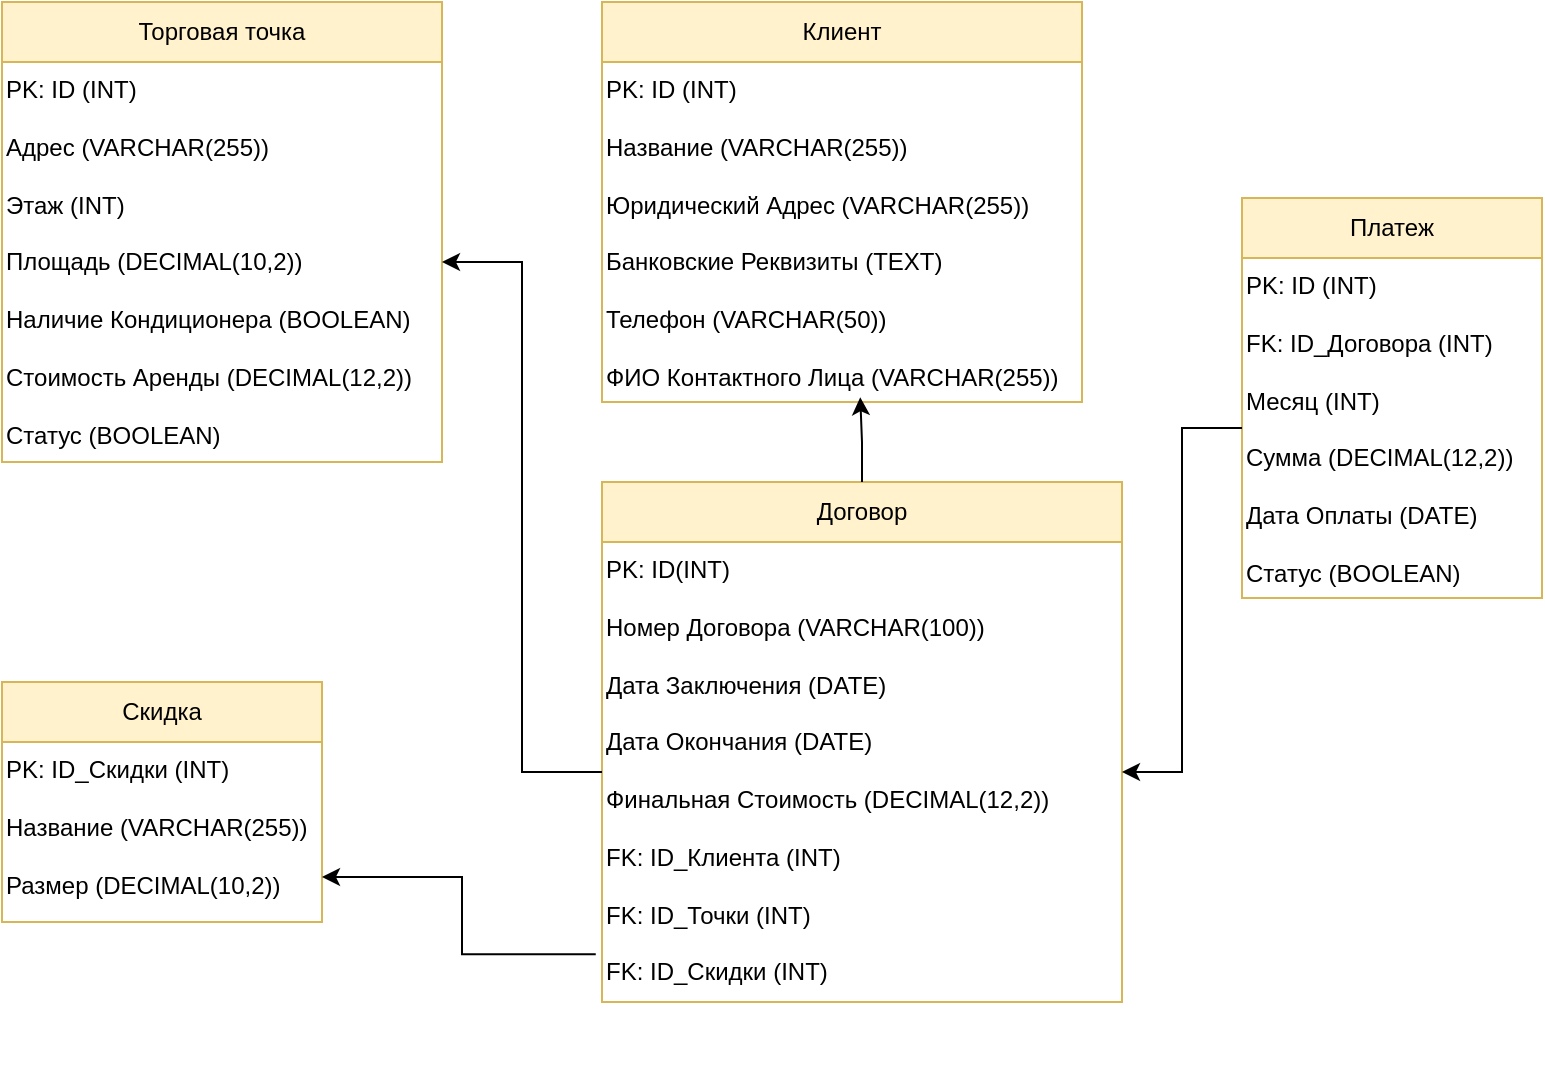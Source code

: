 <mxfile version="28.2.5">
  <diagram name="Страница — 1" id="-HCQYd-Alhwir2zLJ2nG">
    <mxGraphModel dx="983" dy="636" grid="1" gridSize="10" guides="1" tooltips="1" connect="1" arrows="1" fold="1" page="1" pageScale="1" pageWidth="827" pageHeight="583" math="0" shadow="0">
      <root>
        <mxCell id="0" />
        <mxCell id="1" parent="0" />
        <mxCell id="ecy40NdY98hMxa0iWrW1-1" value="Торговая точка" style="swimlane;fontStyle=0;childLayout=stackLayout;horizontal=1;startSize=30;horizontalStack=0;resizeParent=1;resizeParentMax=0;resizeLast=0;collapsible=1;marginBottom=0;whiteSpace=wrap;html=1;fillColor=#fff2cc;strokeColor=#d6b656;" vertex="1" parent="1">
          <mxGeometry x="20" y="20" width="220" height="230" as="geometry">
            <mxRectangle x="80" y="50" width="60" height="30" as="alternateBounds" />
          </mxGeometry>
        </mxCell>
        <mxCell id="ecy40NdY98hMxa0iWrW1-12" value="&lt;div&gt;&lt;div&gt;PK: ID (INT)&lt;/div&gt;&lt;div&gt;&lt;br&gt;&lt;/div&gt;&lt;div&gt;Адрес (VARCHAR(255))&lt;/div&gt;&lt;div&gt;&lt;br&gt;&lt;/div&gt;&lt;div&gt;Этаж (INT)&lt;/div&gt;&lt;div&gt;&lt;br&gt;&lt;/div&gt;&lt;div&gt;Площадь (DECIMAL(10,2))&lt;/div&gt;&lt;div&gt;&lt;br&gt;&lt;/div&gt;&lt;div&gt;Наличие Кондиционера (BOOLEAN)&lt;/div&gt;&lt;div&gt;&lt;br&gt;&lt;/div&gt;&lt;div&gt;Стоимость Аренды (DECIMAL(12,2))&lt;/div&gt;&lt;/div&gt;&lt;div&gt;&lt;br&gt;&lt;/div&gt;&lt;div&gt;Статус&amp;nbsp;&lt;span style=&quot;background-color: transparent; color: light-dark(rgb(0, 0, 0), rgb(255, 255, 255));&quot;&gt;(BOOLEAN)&lt;/span&gt;&lt;/div&gt;&lt;div&gt;&lt;br&gt;&lt;/div&gt;&lt;div&gt;&lt;br&gt;&lt;/div&gt;" style="text;whiteSpace=wrap;html=1;" vertex="1" parent="ecy40NdY98hMxa0iWrW1-1">
          <mxGeometry y="30" width="220" height="200" as="geometry" />
        </mxCell>
        <mxCell id="ecy40NdY98hMxa0iWrW1-10" value="&lt;span style=&quot;color: rgba(0, 0, 0, 0); font-family: monospace; font-size: 0px; text-align: start;&quot;&gt;%3CmxGraphModel%3E%3Croot%3E%3CmxCell%20id%3D%220%22%2F%3E%3CmxCell%20id%3D%221%22%20parent%3D%220%22%2F%3E%3CmxCell%20id%3D%222%22%20value%3D%22ID_%D1%82%D0%BE%D1%87%D0%BA%D0%B8%20(PK%2C%20INT)%26%2313%3B%26%2310%3B%26%2313%3B%26%2310%3B%D0%90%D0%B4%D1%80%D0%B5%D1%81%20(VARCHAR(255))%26%2313%3B%26%2310%3B%26%2313%3B%26%2310%3B%D0%AD%D1%82%D0%B0%D0%B6%20(TINYINT)%26%2313%3B%26%2310%3B%26%2313%3B%26%2310%3B%D0%9F%D0%BB%D0%BE%D1%89%D0%B0%D0%B4%D1%8C%20(DECIMAL(10%2C2))%26%2313%3B%26%2310%3B%26%2313%3B%26%2310%3B%D0%9D%D0%B0%D0%BB%D0%B8%D1%87%D0%B8%D0%B5%20%D0%BA%D0%BE%D0%BD%D0%B4%D0%B8%D1%86%D0%B8%D0%BE%D0%BD%D0%B5%D1%80%D0%B0%20(BOOLEAN)%26%2313%3B%26%2310%3B%26%2313%3B%26%2310%3B%D0%A1%D1%82%D0%BE%D0%B8%D0%BC%D0%BE%D1%81%D1%82%D1%8C%20%D0%B0%D1%80%D0%B5%D0%BD%D0%B4%D1%8B%20(DECIMAL(10%2C2))%22%20style%3D%22text%3BwhiteSpace%3Dwrap%3Bhtml%3D1%3B%22%20vertex%3D%221%22%20parent%3D%221%22%3E%3CmxGeometry%20x%3D%22650%22%20y%3D%22100%22%20width%3D%22130%22%20height%3D%22180%22%20as%3D%22geometry%22%2F%3E%3C%2FmxCell%3E%3C%2Froot%3E%3C%2FmxGraphModel%3E&lt;/span&gt;" style="text;html=1;align=center;verticalAlign=middle;resizable=0;points=[];autosize=1;strokeColor=none;fillColor=none;" vertex="1" parent="1">
          <mxGeometry x="120" y="48" width="20" height="30" as="geometry" />
        </mxCell>
        <mxCell id="ecy40NdY98hMxa0iWrW1-20" value="Клиент" style="swimlane;fontStyle=0;childLayout=stackLayout;horizontal=1;startSize=30;horizontalStack=0;resizeParent=1;resizeParentMax=0;resizeLast=0;collapsible=1;marginBottom=0;whiteSpace=wrap;html=1;fillColor=#fff2cc;strokeColor=#d6b656;" vertex="1" parent="1">
          <mxGeometry x="320" y="20" width="240" height="200" as="geometry">
            <mxRectangle x="80" y="50" width="60" height="30" as="alternateBounds" />
          </mxGeometry>
        </mxCell>
        <mxCell id="ecy40NdY98hMxa0iWrW1-21" value="&lt;div&gt;&lt;div&gt;&lt;div&gt;PK: ID (INT)&lt;/div&gt;&lt;div&gt;&lt;br&gt;&lt;/div&gt;&lt;div&gt;Название (VARCHAR(255))&lt;/div&gt;&lt;div&gt;&lt;br&gt;&lt;/div&gt;&lt;div&gt;Юридический Адрес (VARCHAR(255))&lt;/div&gt;&lt;div&gt;&lt;br&gt;&lt;/div&gt;&lt;div&gt;Банковские Реквизиты (TEXT)&lt;/div&gt;&lt;div&gt;&lt;br&gt;&lt;/div&gt;&lt;div&gt;Телефон (VARCHAR(50))&lt;/div&gt;&lt;div&gt;&lt;br&gt;&lt;/div&gt;&lt;div&gt;ФИО Контактного Лица (VARCHAR(255))&amp;nbsp;&amp;nbsp;&lt;/div&gt;&lt;/div&gt;&lt;/div&gt;" style="text;whiteSpace=wrap;html=1;" vertex="1" parent="ecy40NdY98hMxa0iWrW1-20">
          <mxGeometry y="30" width="240" height="170" as="geometry" />
        </mxCell>
        <mxCell id="ecy40NdY98hMxa0iWrW1-22" value="&lt;span style=&quot;color: rgba(0, 0, 0, 0); font-family: monospace; font-size: 0px; text-align: start;&quot;&gt;%3CmxGraphModel%3E%3Croot%3E%3CmxCell%20id%3D%220%22%2F%3E%3CmxCell%20id%3D%221%22%20parent%3D%220%22%2F%3E%3CmxCell%20id%3D%222%22%20value%3D%22ID_%D1%82%D0%BE%D1%87%D0%BA%D0%B8%20(PK%2C%20INT)%26%2313%3B%26%2310%3B%26%2313%3B%26%2310%3B%D0%90%D0%B4%D1%80%D0%B5%D1%81%20(VARCHAR(255))%26%2313%3B%26%2310%3B%26%2313%3B%26%2310%3B%D0%AD%D1%82%D0%B0%D0%B6%20(TINYINT)%26%2313%3B%26%2310%3B%26%2313%3B%26%2310%3B%D0%9F%D0%BB%D0%BE%D1%89%D0%B0%D0%B4%D1%8C%20(DECIMAL(10%2C2))%26%2313%3B%26%2310%3B%26%2313%3B%26%2310%3B%D0%9D%D0%B0%D0%BB%D0%B8%D1%87%D0%B8%D0%B5%20%D0%BA%D0%BE%D0%BD%D0%B4%D0%B8%D1%86%D0%B8%D0%BE%D0%BD%D0%B5%D1%80%D0%B0%20(BOOLEAN)%26%2313%3B%26%2310%3B%26%2313%3B%26%2310%3B%D0%A1%D1%82%D0%BE%D0%B8%D0%BC%D0%BE%D1%81%D1%82%D1%8C%20%D0%B0%D1%80%D0%B5%D0%BD%D0%B4%D1%8B%20(DECIMAL(10%2C2))%22%20style%3D%22text%3BwhiteSpace%3Dwrap%3Bhtml%3D1%3B%22%20vertex%3D%221%22%20parent%3D%221%22%3E%3CmxGeometry%20x%3D%22650%22%20y%3D%22100%22%20width%3D%22130%22%20height%3D%22180%22%20as%3D%22geometry%22%2F%3E%3C%2FmxCell%3E%3C%2Froot%3E%3C%2FmxGraphModel%3E&lt;/span&gt;" style="text;html=1;align=center;verticalAlign=middle;resizable=0;points=[];autosize=1;strokeColor=none;fillColor=none;" vertex="1" parent="1">
          <mxGeometry x="390" y="58" width="20" height="30" as="geometry" />
        </mxCell>
        <mxCell id="ecy40NdY98hMxa0iWrW1-23" value="Скидка" style="swimlane;fontStyle=0;childLayout=stackLayout;horizontal=1;startSize=30;horizontalStack=0;resizeParent=1;resizeParentMax=0;resizeLast=0;collapsible=1;marginBottom=0;whiteSpace=wrap;html=1;fillColor=#fff2cc;strokeColor=#d6b656;" vertex="1" parent="1">
          <mxGeometry x="20" y="360" width="160" height="120" as="geometry">
            <mxRectangle x="80" y="50" width="60" height="30" as="alternateBounds" />
          </mxGeometry>
        </mxCell>
        <mxCell id="ecy40NdY98hMxa0iWrW1-24" value="&lt;div&gt;PK: ID_Скидки (INT)&lt;/div&gt;&lt;div&gt;&lt;br&gt;&lt;/div&gt;&lt;div&gt;Название (VARCHAR(255))&lt;/div&gt;&lt;div&gt;&lt;br&gt;&lt;/div&gt;&lt;div&gt;Размер (DECIMAL(10,2))&lt;/div&gt;&lt;div&gt;&lt;br&gt;&lt;/div&gt;" style="text;whiteSpace=wrap;html=1;" vertex="1" parent="ecy40NdY98hMxa0iWrW1-23">
          <mxGeometry y="30" width="160" height="90" as="geometry" />
        </mxCell>
        <mxCell id="ecy40NdY98hMxa0iWrW1-25" value="&lt;span style=&quot;color: rgba(0, 0, 0, 0); font-family: monospace; font-size: 0px; text-align: start;&quot;&gt;%3CmxGraphModel%3E%3Croot%3E%3CmxCell%20id%3D%220%22%2F%3E%3CmxCell%20id%3D%221%22%20parent%3D%220%22%2F%3E%3CmxCell%20id%3D%222%22%20value%3D%22ID_%D1%82%D0%BE%D1%87%D0%BA%D0%B8%20(PK%2C%20INT)%26%2313%3B%26%2310%3B%26%2313%3B%26%2310%3B%D0%90%D0%B4%D1%80%D0%B5%D1%81%20(VARCHAR(255))%26%2313%3B%26%2310%3B%26%2313%3B%26%2310%3B%D0%AD%D1%82%D0%B0%D0%B6%20(TINYINT)%26%2313%3B%26%2310%3B%26%2313%3B%26%2310%3B%D0%9F%D0%BB%D0%BE%D1%89%D0%B0%D0%B4%D1%8C%20(DECIMAL(10%2C2))%26%2313%3B%26%2310%3B%26%2313%3B%26%2310%3B%D0%9D%D0%B0%D0%BB%D0%B8%D1%87%D0%B8%D0%B5%20%D0%BA%D0%BE%D0%BD%D0%B4%D0%B8%D1%86%D0%B8%D0%BE%D0%BD%D0%B5%D1%80%D0%B0%20(BOOLEAN)%26%2313%3B%26%2310%3B%26%2313%3B%26%2310%3B%D0%A1%D1%82%D0%BE%D0%B8%D0%BC%D0%BE%D1%81%D1%82%D1%8C%20%D0%B0%D1%80%D0%B5%D0%BD%D0%B4%D1%8B%20(DECIMAL(10%2C2))%22%20style%3D%22text%3BwhiteSpace%3Dwrap%3Bhtml%3D1%3B%22%20vertex%3D%221%22%20parent%3D%221%22%3E%3CmxGeometry%20x%3D%22650%22%20y%3D%22100%22%20width%3D%22130%22%20height%3D%22180%22%20as%3D%22geometry%22%2F%3E%3C%2FmxCell%3E%3C%2Froot%3E%3C%2FmxGraphModel%3E&lt;/span&gt;" style="text;html=1;align=center;verticalAlign=middle;resizable=0;points=[];autosize=1;strokeColor=none;fillColor=none;" vertex="1" parent="1">
          <mxGeometry x="70" y="478" width="20" height="30" as="geometry" />
        </mxCell>
        <mxCell id="ecy40NdY98hMxa0iWrW1-26" value="Договор" style="swimlane;fontStyle=0;childLayout=stackLayout;horizontal=1;startSize=30;horizontalStack=0;resizeParent=1;resizeParentMax=0;resizeLast=0;collapsible=1;marginBottom=0;whiteSpace=wrap;html=1;fillColor=#fff2cc;strokeColor=#d6b656;" vertex="1" parent="1">
          <mxGeometry x="320" y="260" width="260" height="260" as="geometry">
            <mxRectangle x="80" y="50" width="60" height="30" as="alternateBounds" />
          </mxGeometry>
        </mxCell>
        <mxCell id="ecy40NdY98hMxa0iWrW1-27" value="&lt;div&gt;PK: ID(INT)&lt;/div&gt;&lt;div&gt;&lt;br&gt;&lt;/div&gt;&lt;div&gt;Номер Договора (VARCHAR(100))&lt;/div&gt;&lt;div&gt;&lt;br&gt;&lt;/div&gt;&lt;div&gt;Дата Заключения (DATE)&lt;/div&gt;&lt;div&gt;&lt;br&gt;&lt;/div&gt;&lt;div&gt;Дата Окончания (DATE)&lt;/div&gt;&lt;div&gt;&lt;br&gt;&lt;/div&gt;&lt;div&gt;Финальная Стоимость (DECIMAL(12,2))&lt;/div&gt;&lt;div&gt;&lt;br&gt;&lt;/div&gt;&lt;div&gt;FK: ID_Клиента (INT)&amp;nbsp;&lt;/div&gt;&lt;div&gt;&lt;br&gt;&lt;/div&gt;&lt;div&gt;FK: ID_Точки (INT)&amp;nbsp;&lt;/div&gt;&lt;div&gt;&lt;br&gt;&lt;/div&gt;&lt;div&gt;&lt;div&gt;FK: ID_Скидки (INT)&amp;nbsp;&lt;/div&gt;&lt;div&gt;&lt;br&gt;&lt;/div&gt;&lt;/div&gt;&lt;div&gt;&lt;br&gt;&lt;/div&gt;&lt;div&gt;&lt;br&gt;&lt;/div&gt;" style="text;whiteSpace=wrap;html=1;" vertex="1" parent="ecy40NdY98hMxa0iWrW1-26">
          <mxGeometry y="30" width="260" height="230" as="geometry" />
        </mxCell>
        <mxCell id="ecy40NdY98hMxa0iWrW1-28" value="&lt;span style=&quot;color: rgba(0, 0, 0, 0); font-family: monospace; font-size: 0px; text-align: start;&quot;&gt;%3CmxGraphModel%3E%3Croot%3E%3CmxCell%20id%3D%220%22%2F%3E%3CmxCell%20id%3D%221%22%20parent%3D%220%22%2F%3E%3CmxCell%20id%3D%222%22%20value%3D%22ID_%D1%82%D0%BE%D1%87%D0%BA%D0%B8%20(PK%2C%20INT)%26%2313%3B%26%2310%3B%26%2313%3B%26%2310%3B%D0%90%D0%B4%D1%80%D0%B5%D1%81%20(VARCHAR(255))%26%2313%3B%26%2310%3B%26%2313%3B%26%2310%3B%D0%AD%D1%82%D0%B0%D0%B6%20(TINYINT)%26%2313%3B%26%2310%3B%26%2313%3B%26%2310%3B%D0%9F%D0%BB%D0%BE%D1%89%D0%B0%D0%B4%D1%8C%20(DECIMAL(10%2C2))%26%2313%3B%26%2310%3B%26%2313%3B%26%2310%3B%D0%9D%D0%B0%D0%BB%D0%B8%D1%87%D0%B8%D0%B5%20%D0%BA%D0%BE%D0%BD%D0%B4%D0%B8%D1%86%D0%B8%D0%BE%D0%BD%D0%B5%D1%80%D0%B0%20(BOOLEAN)%26%2313%3B%26%2310%3B%26%2313%3B%26%2310%3B%D0%A1%D1%82%D0%BE%D0%B8%D0%BC%D0%BE%D1%81%D1%82%D1%8C%20%D0%B0%D1%80%D0%B5%D0%BD%D0%B4%D1%8B%20(DECIMAL(10%2C2))%22%20style%3D%22text%3BwhiteSpace%3Dwrap%3Bhtml%3D1%3B%22%20vertex%3D%221%22%20parent%3D%221%22%3E%3CmxGeometry%20x%3D%22650%22%20y%3D%22100%22%20width%3D%22130%22%20height%3D%22180%22%20as%3D%22geometry%22%2F%3E%3C%2FmxCell%3E%3C%2Froot%3E%3C%2FmxGraphModel%3E&lt;/span&gt;" style="text;html=1;align=center;verticalAlign=middle;resizable=0;points=[];autosize=1;strokeColor=none;fillColor=none;" vertex="1" parent="1">
          <mxGeometry x="360" y="318" width="20" height="30" as="geometry" />
        </mxCell>
        <mxCell id="ecy40NdY98hMxa0iWrW1-29" value="Платеж" style="swimlane;fontStyle=0;childLayout=stackLayout;horizontal=1;startSize=30;horizontalStack=0;resizeParent=1;resizeParentMax=0;resizeLast=0;collapsible=1;marginBottom=0;whiteSpace=wrap;html=1;fillColor=#fff2cc;strokeColor=#d6b656;" vertex="1" parent="1">
          <mxGeometry x="640" y="118" width="150" height="200" as="geometry">
            <mxRectangle x="80" y="50" width="60" height="30" as="alternateBounds" />
          </mxGeometry>
        </mxCell>
        <mxCell id="ecy40NdY98hMxa0iWrW1-30" value="&lt;div&gt;&lt;div&gt;&lt;div&gt;PK: ID (INT)&lt;/div&gt;&lt;div&gt;&lt;br&gt;&lt;/div&gt;&lt;div&gt;FK: ID_Договора (INT)&lt;/div&gt;&lt;div&gt;&lt;br&gt;&lt;/div&gt;&lt;div&gt;Месяц (INT)&lt;/div&gt;&lt;div&gt;&lt;br&gt;&lt;/div&gt;&lt;div&gt;Сумма (DECIMAL(12,2))&lt;/div&gt;&lt;div&gt;&lt;br&gt;&lt;/div&gt;&lt;div&gt;Дата Оплаты (DATE)&lt;/div&gt;&lt;div&gt;&lt;br&gt;&lt;/div&gt;&lt;div&gt;Статус (BOOLEAN)&lt;/div&gt;&lt;/div&gt;&lt;/div&gt;" style="text;whiteSpace=wrap;html=1;" vertex="1" parent="ecy40NdY98hMxa0iWrW1-29">
          <mxGeometry y="30" width="150" height="170" as="geometry" />
        </mxCell>
        <mxCell id="ecy40NdY98hMxa0iWrW1-31" value="&lt;span style=&quot;color: rgba(0, 0, 0, 0); font-family: monospace; font-size: 0px; text-align: start;&quot;&gt;%3CmxGraphModel%3E%3Croot%3E%3CmxCell%20id%3D%220%22%2F%3E%3CmxCell%20id%3D%221%22%20parent%3D%220%22%2F%3E%3CmxCell%20id%3D%222%22%20value%3D%22ID_%D1%82%D0%BE%D1%87%D0%BA%D0%B8%20(PK%2C%20INT)%26%2313%3B%26%2310%3B%26%2313%3B%26%2310%3B%D0%90%D0%B4%D1%80%D0%B5%D1%81%20(VARCHAR(255))%26%2313%3B%26%2310%3B%26%2313%3B%26%2310%3B%D0%AD%D1%82%D0%B0%D0%B6%20(TINYINT)%26%2313%3B%26%2310%3B%26%2313%3B%26%2310%3B%D0%9F%D0%BB%D0%BE%D1%89%D0%B0%D0%B4%D1%8C%20(DECIMAL(10%2C2))%26%2313%3B%26%2310%3B%26%2313%3B%26%2310%3B%D0%9D%D0%B0%D0%BB%D0%B8%D1%87%D0%B8%D0%B5%20%D0%BA%D0%BE%D0%BD%D0%B4%D0%B8%D1%86%D0%B8%D0%BE%D0%BD%D0%B5%D1%80%D0%B0%20(BOOLEAN)%26%2313%3B%26%2310%3B%26%2313%3B%26%2310%3B%D0%A1%D1%82%D0%BE%D0%B8%D0%BC%D0%BE%D1%81%D1%82%D1%8C%20%D0%B0%D1%80%D0%B5%D0%BD%D0%B4%D1%8B%20(DECIMAL(10%2C2))%22%20style%3D%22text%3BwhiteSpace%3Dwrap%3Bhtml%3D1%3B%22%20vertex%3D%221%22%20parent%3D%221%22%3E%3CmxGeometry%20x%3D%22650%22%20y%3D%22100%22%20width%3D%22130%22%20height%3D%22180%22%20as%3D%22geometry%22%2F%3E%3C%2FmxCell%3E%3C%2Froot%3E%3C%2FmxGraphModel%3E&lt;/span&gt;" style="text;html=1;align=center;verticalAlign=middle;resizable=0;points=[];autosize=1;strokeColor=none;fillColor=none;" vertex="1" parent="1">
          <mxGeometry x="680" y="176" width="20" height="30" as="geometry" />
        </mxCell>
        <mxCell id="ecy40NdY98hMxa0iWrW1-33" style="edgeStyle=orthogonalEdgeStyle;rounded=0;orthogonalLoop=1;jettySize=auto;html=1;exitX=0;exitY=0.5;exitDx=0;exitDy=0;entryX=1;entryY=0.5;entryDx=0;entryDy=0;" edge="1" parent="1" source="ecy40NdY98hMxa0iWrW1-27" target="ecy40NdY98hMxa0iWrW1-12">
          <mxGeometry relative="1" as="geometry" />
        </mxCell>
        <mxCell id="ecy40NdY98hMxa0iWrW1-38" style="edgeStyle=orthogonalEdgeStyle;rounded=0;orthogonalLoop=1;jettySize=auto;html=1;exitX=0.5;exitY=0;exitDx=0;exitDy=0;entryX=0.538;entryY=0.986;entryDx=0;entryDy=0;entryPerimeter=0;" edge="1" parent="1" source="ecy40NdY98hMxa0iWrW1-26" target="ecy40NdY98hMxa0iWrW1-21">
          <mxGeometry relative="1" as="geometry" />
        </mxCell>
        <mxCell id="ecy40NdY98hMxa0iWrW1-39" style="edgeStyle=orthogonalEdgeStyle;rounded=0;orthogonalLoop=1;jettySize=auto;html=1;exitX=-0.012;exitY=0.896;exitDx=0;exitDy=0;entryX=1;entryY=0.75;entryDx=0;entryDy=0;exitPerimeter=0;" edge="1" parent="1" source="ecy40NdY98hMxa0iWrW1-27" target="ecy40NdY98hMxa0iWrW1-24">
          <mxGeometry relative="1" as="geometry" />
        </mxCell>
        <mxCell id="ecy40NdY98hMxa0iWrW1-40" style="edgeStyle=orthogonalEdgeStyle;rounded=0;orthogonalLoop=1;jettySize=auto;html=1;exitX=0;exitY=0.5;exitDx=0;exitDy=0;entryX=1;entryY=0.5;entryDx=0;entryDy=0;" edge="1" parent="1" source="ecy40NdY98hMxa0iWrW1-30" target="ecy40NdY98hMxa0iWrW1-27">
          <mxGeometry relative="1" as="geometry" />
        </mxCell>
      </root>
    </mxGraphModel>
  </diagram>
</mxfile>
